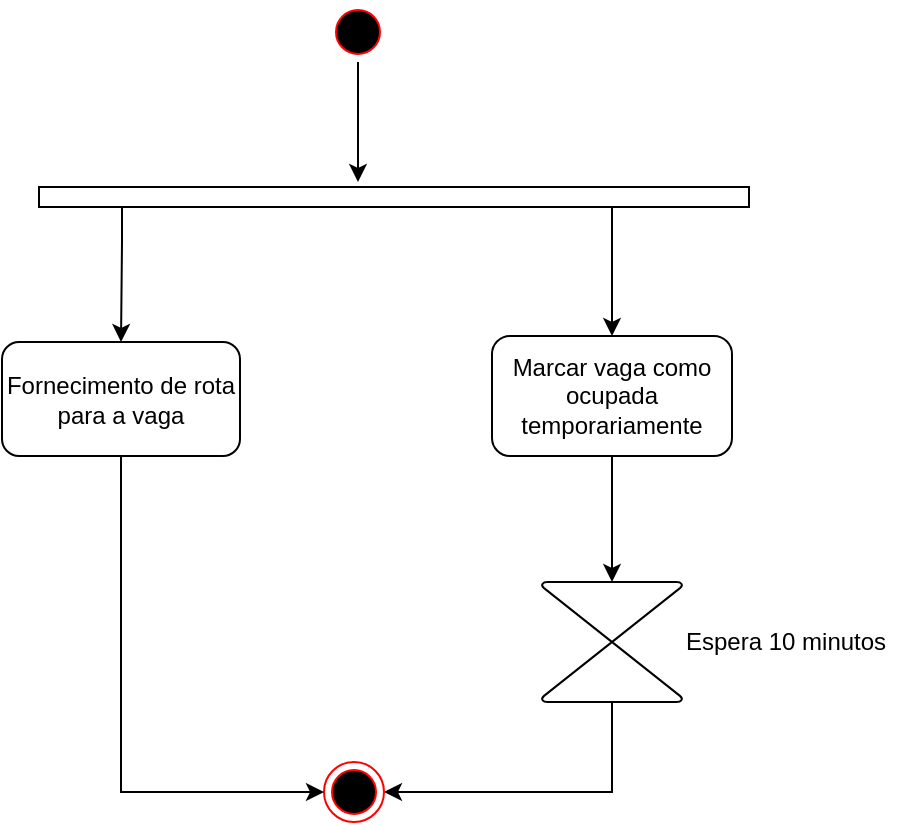 <mxfile version="12.2.9" type="device" pages="1"><diagram id="fjOc1mpMxHUG3QhzN4w_" name="Page-1"><mxGraphModel dx="820" dy="413" grid="1" gridSize="10" guides="1" tooltips="1" connect="1" arrows="1" fold="1" page="1" pageScale="1" pageWidth="827" pageHeight="1169" math="0" shadow="0"><root><mxCell id="0"/><mxCell id="1" parent="0"/><mxCell id="Pi58kgcqrw20f2iXIol_-41" style="edgeStyle=orthogonalEdgeStyle;rounded=0;orthogonalLoop=1;jettySize=auto;html=1;" parent="1" source="r20sMSzW2wNN8znys9Ez-1" edge="1"><mxGeometry relative="1" as="geometry"><mxPoint x="398" y="90" as="targetPoint"/></mxGeometry></mxCell><mxCell id="r20sMSzW2wNN8znys9Ez-1" value="" style="ellipse;html=1;shape=startState;fillColor=#000000;strokeColor=#ff0000;" parent="1" vertex="1"><mxGeometry x="383" width="30" height="30" as="geometry"/></mxCell><mxCell id="l6N9yluqi-eXEwzXshB7-2" style="edgeStyle=orthogonalEdgeStyle;rounded=0;orthogonalLoop=1;jettySize=auto;html=1;" edge="1" parent="1" source="r20sMSzW2wNN8znys9Ez-25" target="l6N9yluqi-eXEwzXshB7-1"><mxGeometry relative="1" as="geometry"><Array as="points"><mxPoint x="280" y="120"/><mxPoint x="280" y="120"/></Array></mxGeometry></mxCell><mxCell id="l6N9yluqi-eXEwzXshB7-7" style="edgeStyle=orthogonalEdgeStyle;rounded=0;orthogonalLoop=1;jettySize=auto;html=1;entryX=0.5;entryY=0;entryDx=0;entryDy=0;" edge="1" parent="1" source="r20sMSzW2wNN8znys9Ez-25" target="l6N9yluqi-eXEwzXshB7-4"><mxGeometry relative="1" as="geometry"><Array as="points"><mxPoint x="525" y="120"/><mxPoint x="525" y="120"/></Array></mxGeometry></mxCell><mxCell id="r20sMSzW2wNN8znys9Ez-25" value="" style="html=1;points=[];perimeter=orthogonalPerimeter;rotation=90;" parent="1" vertex="1"><mxGeometry x="411" y="-80" width="10" height="355" as="geometry"/></mxCell><mxCell id="l6N9yluqi-eXEwzXshB7-5" style="edgeStyle=orthogonalEdgeStyle;rounded=0;orthogonalLoop=1;jettySize=auto;html=1;entryX=1;entryY=0.5;entryDx=0;entryDy=0;" edge="1" parent="1" source="r20sMSzW2wNN8znys9Ez-33" target="r20sMSzW2wNN8znys9Ez-54"><mxGeometry relative="1" as="geometry"><Array as="points"><mxPoint x="525" y="395"/></Array></mxGeometry></mxCell><mxCell id="r20sMSzW2wNN8znys9Ez-33" value="" style="verticalLabelPosition=bottom;verticalAlign=top;html=1;shape=mxgraph.flowchart.collate;" parent="1" vertex="1"><mxGeometry x="490" y="290" width="70" height="60" as="geometry"/></mxCell><mxCell id="r20sMSzW2wNN8znys9Ez-34" value="&lt;div&gt;Espera 10 minutos&lt;/div&gt;" style="text;html=1;resizable=0;points=[];autosize=1;align=left;verticalAlign=top;spacingTop=-4;" parent="1" vertex="1"><mxGeometry x="560" y="310" width="120" height="20" as="geometry"/></mxCell><mxCell id="r20sMSzW2wNN8znys9Ez-54" value="" style="ellipse;html=1;shape=endState;fillColor=#000000;strokeColor=#ff0000;" parent="1" vertex="1"><mxGeometry x="381" y="380" width="30" height="30" as="geometry"/></mxCell><mxCell id="l6N9yluqi-eXEwzXshB7-3" style="edgeStyle=orthogonalEdgeStyle;rounded=0;orthogonalLoop=1;jettySize=auto;html=1;entryX=0;entryY=0.5;entryDx=0;entryDy=0;" edge="1" parent="1" source="l6N9yluqi-eXEwzXshB7-1" target="r20sMSzW2wNN8znys9Ez-54"><mxGeometry relative="1" as="geometry"><Array as="points"><mxPoint x="280" y="395"/></Array></mxGeometry></mxCell><mxCell id="l6N9yluqi-eXEwzXshB7-1" value="&lt;span style=&quot;white-space: normal&quot;&gt;Fornecimento de rota para a vaga&lt;/span&gt;" style="rounded=1;whiteSpace=wrap;html=1;" vertex="1" parent="1"><mxGeometry x="220" y="170" width="119" height="57" as="geometry"/></mxCell><mxCell id="l6N9yluqi-eXEwzXshB7-6" style="edgeStyle=orthogonalEdgeStyle;rounded=0;orthogonalLoop=1;jettySize=auto;html=1;entryX=0.5;entryY=0;entryDx=0;entryDy=0;entryPerimeter=0;" edge="1" parent="1" source="l6N9yluqi-eXEwzXshB7-4" target="r20sMSzW2wNN8znys9Ez-33"><mxGeometry relative="1" as="geometry"/></mxCell><mxCell id="l6N9yluqi-eXEwzXshB7-4" value="&lt;span style=&quot;white-space: normal&quot;&gt;Marcar vaga como ocupada temporariamente&lt;/span&gt;" style="rounded=1;whiteSpace=wrap;html=1;" vertex="1" parent="1"><mxGeometry x="465" y="167" width="120" height="60" as="geometry"/></mxCell></root></mxGraphModel></diagram></mxfile>